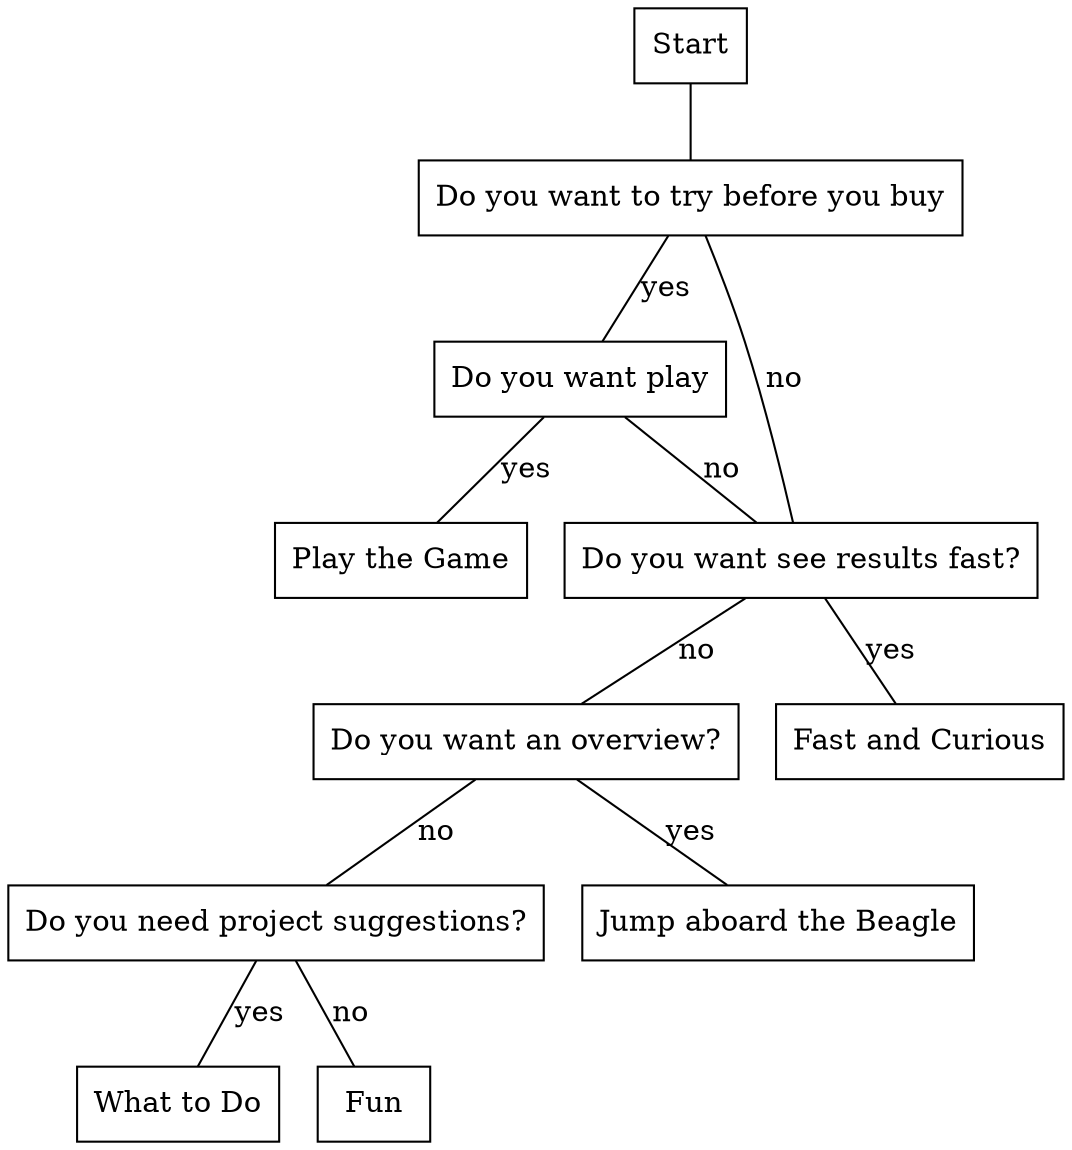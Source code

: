 strict graph {
       node [ shape = rectangle ]

       start [ label = "Start" ]
       try [ label = "Do you want to try before you buy" ]
       involved [ label = "Do you want play" ]
       gofast [ label = "Do you want see results fast?" ]
       overview [ label = "Do you want an overview?" ] 
       suggestion [ label = "Do you need project suggestions?" ]

       beagle [ label = "Jump aboard the Beagle" ]
       play [ label = "Play the Game" ]
       fast [ label = "Fast and Curious" ]
       projects [ label = "What to Do" ]
       fun [label = "Fun" ]

       start -- try
       try -- gofast [ label = "no" ]
       try -- involved [ label = "yes" ]
       involved -- gofast [ label = "no" ]
       involved -- play [ label = "yes" ]
       gofast -- fast [ label = "yes" ]
       gofast -- overview [ label = "no" ]
       overview -- beagle [ label = "yes" ]
       overview -- suggestion [ label = "no" ]
       suggestion -- projects [ label = "yes" ]
       suggestion -- fun [ label = "no" ]
}